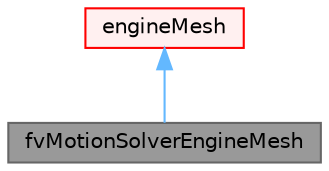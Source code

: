 digraph "fvMotionSolverEngineMesh"
{
 // LATEX_PDF_SIZE
  bgcolor="transparent";
  edge [fontname=Helvetica,fontsize=10,labelfontname=Helvetica,labelfontsize=10];
  node [fontname=Helvetica,fontsize=10,shape=box,height=0.2,width=0.4];
  Node1 [id="Node000001",label="fvMotionSolverEngineMesh",height=0.2,width=0.4,color="gray40", fillcolor="grey60", style="filled", fontcolor="black",tooltip="Foam::fvMotionSolverEngineMesh."];
  Node2 -> Node1 [id="edge1_Node000001_Node000002",dir="back",color="steelblue1",style="solid",tooltip=" "];
  Node2 [id="Node000002",label="engineMesh",height=0.2,width=0.4,color="red", fillcolor="#FFF0F0", style="filled",URL="$classFoam_1_1engineMesh.html",tooltip="Foam::engineMesh."];
}
